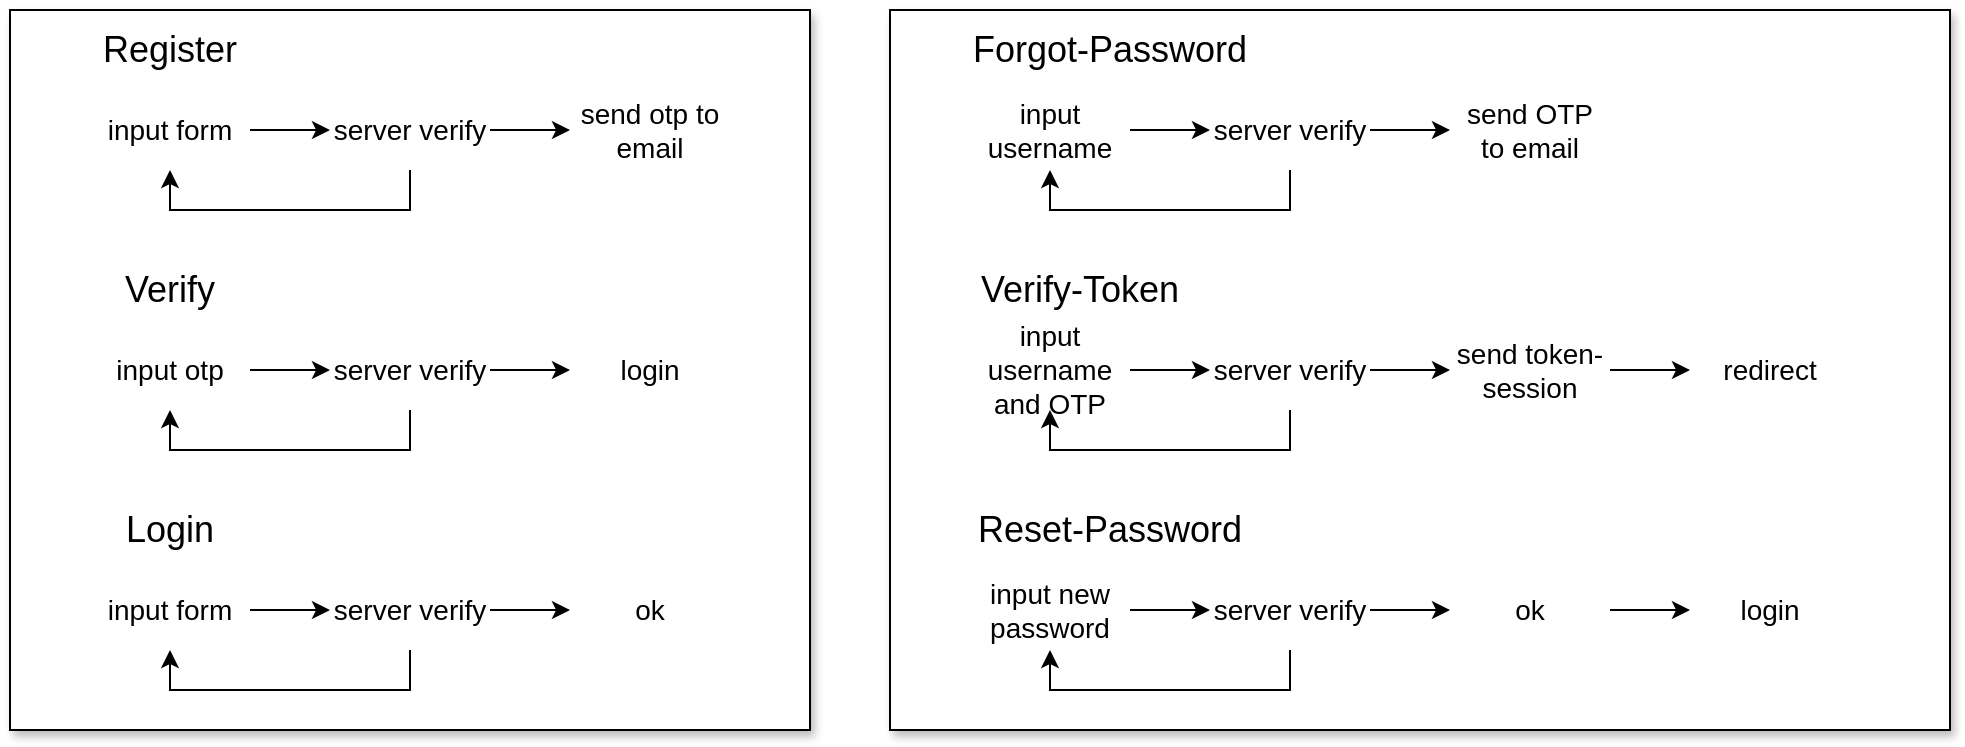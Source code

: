 <mxfile version="27.0.9">
  <diagram name="Page-1" id="cqYkRvKX6oYsvRRNOynM">
    <mxGraphModel dx="872" dy="577" grid="1" gridSize="10" guides="1" tooltips="1" connect="1" arrows="1" fold="1" page="1" pageScale="1" pageWidth="850" pageHeight="1100" math="0" shadow="0">
      <root>
        <mxCell id="0" />
        <mxCell id="1" parent="0" />
        <mxCell id="w49eikRocIXQb2qHq2ld-25" value="" style="rounded=0;whiteSpace=wrap;html=1;shadow=1;" vertex="1" parent="1">
          <mxGeometry x="40" y="80" width="400" height="360" as="geometry" />
        </mxCell>
        <mxCell id="w49eikRocIXQb2qHq2ld-1" value="&lt;font style=&quot;font-size: 18px;&quot;&gt;Register&lt;/font&gt;" style="text;html=1;align=center;verticalAlign=middle;whiteSpace=wrap;rounded=0;" vertex="1" parent="1">
          <mxGeometry x="80" y="80" width="80" height="40" as="geometry" />
        </mxCell>
        <mxCell id="w49eikRocIXQb2qHq2ld-8" style="edgeStyle=orthogonalEdgeStyle;rounded=0;orthogonalLoop=1;jettySize=auto;html=1;entryX=0;entryY=0.5;entryDx=0;entryDy=0;" edge="1" parent="1" source="w49eikRocIXQb2qHq2ld-4" target="w49eikRocIXQb2qHq2ld-5">
          <mxGeometry relative="1" as="geometry" />
        </mxCell>
        <mxCell id="w49eikRocIXQb2qHq2ld-4" value="&lt;font style=&quot;font-size: 14px;&quot;&gt;input form&lt;/font&gt;" style="text;html=1;align=center;verticalAlign=middle;whiteSpace=wrap;rounded=0;" vertex="1" parent="1">
          <mxGeometry x="80" y="120" width="80" height="40" as="geometry" />
        </mxCell>
        <mxCell id="w49eikRocIXQb2qHq2ld-9" style="edgeStyle=orthogonalEdgeStyle;rounded=0;orthogonalLoop=1;jettySize=auto;html=1;entryX=0;entryY=0.5;entryDx=0;entryDy=0;" edge="1" parent="1" source="w49eikRocIXQb2qHq2ld-5" target="w49eikRocIXQb2qHq2ld-6">
          <mxGeometry relative="1" as="geometry" />
        </mxCell>
        <mxCell id="w49eikRocIXQb2qHq2ld-10" style="edgeStyle=orthogonalEdgeStyle;rounded=0;orthogonalLoop=1;jettySize=auto;html=1;entryX=0.5;entryY=1;entryDx=0;entryDy=0;" edge="1" parent="1" source="w49eikRocIXQb2qHq2ld-5" target="w49eikRocIXQb2qHq2ld-4">
          <mxGeometry relative="1" as="geometry">
            <Array as="points">
              <mxPoint x="240" y="180" />
              <mxPoint x="120" y="180" />
            </Array>
          </mxGeometry>
        </mxCell>
        <mxCell id="w49eikRocIXQb2qHq2ld-5" value="&lt;font style=&quot;font-size: 14px;&quot;&gt;server verify&lt;/font&gt;" style="text;html=1;align=center;verticalAlign=middle;whiteSpace=wrap;rounded=0;" vertex="1" parent="1">
          <mxGeometry x="200" y="120" width="80" height="40" as="geometry" />
        </mxCell>
        <mxCell id="w49eikRocIXQb2qHq2ld-6" value="&lt;font style=&quot;font-size: 14px;&quot;&gt;send otp to email&lt;/font&gt;" style="text;html=1;align=center;verticalAlign=middle;whiteSpace=wrap;rounded=0;" vertex="1" parent="1">
          <mxGeometry x="320" y="120" width="80" height="40" as="geometry" />
        </mxCell>
        <mxCell id="w49eikRocIXQb2qHq2ld-11" value="&lt;font style=&quot;font-size: 18px;&quot;&gt;Verify&lt;/font&gt;" style="text;html=1;align=center;verticalAlign=middle;whiteSpace=wrap;rounded=0;" vertex="1" parent="1">
          <mxGeometry x="80" y="200" width="80" height="40" as="geometry" />
        </mxCell>
        <mxCell id="w49eikRocIXQb2qHq2ld-15" style="edgeStyle=orthogonalEdgeStyle;rounded=0;orthogonalLoop=1;jettySize=auto;html=1;entryX=0;entryY=0.5;entryDx=0;entryDy=0;" edge="1" parent="1" source="w49eikRocIXQb2qHq2ld-12" target="w49eikRocIXQb2qHq2ld-13">
          <mxGeometry relative="1" as="geometry" />
        </mxCell>
        <mxCell id="w49eikRocIXQb2qHq2ld-12" value="&lt;font style=&quot;font-size: 14px;&quot;&gt;input otp&lt;/font&gt;" style="text;html=1;align=center;verticalAlign=middle;whiteSpace=wrap;rounded=0;" vertex="1" parent="1">
          <mxGeometry x="80" y="240" width="80" height="40" as="geometry" />
        </mxCell>
        <mxCell id="w49eikRocIXQb2qHq2ld-14" style="edgeStyle=orthogonalEdgeStyle;rounded=0;orthogonalLoop=1;jettySize=auto;html=1;entryX=0.5;entryY=1;entryDx=0;entryDy=0;exitX=0.5;exitY=1;exitDx=0;exitDy=0;" edge="1" parent="1" source="w49eikRocIXQb2qHq2ld-13" target="w49eikRocIXQb2qHq2ld-12">
          <mxGeometry relative="1" as="geometry" />
        </mxCell>
        <mxCell id="w49eikRocIXQb2qHq2ld-17" style="edgeStyle=orthogonalEdgeStyle;rounded=0;orthogonalLoop=1;jettySize=auto;html=1;entryX=0;entryY=0.5;entryDx=0;entryDy=0;" edge="1" parent="1" source="w49eikRocIXQb2qHq2ld-13" target="w49eikRocIXQb2qHq2ld-16">
          <mxGeometry relative="1" as="geometry" />
        </mxCell>
        <mxCell id="w49eikRocIXQb2qHq2ld-13" value="&lt;span style=&quot;font-size: 14px;&quot;&gt;server verify&lt;/span&gt;" style="text;html=1;align=center;verticalAlign=middle;whiteSpace=wrap;rounded=0;" vertex="1" parent="1">
          <mxGeometry x="200" y="240" width="80" height="40" as="geometry" />
        </mxCell>
        <mxCell id="w49eikRocIXQb2qHq2ld-16" value="&lt;span style=&quot;font-size: 14px;&quot;&gt;login&lt;/span&gt;" style="text;html=1;align=center;verticalAlign=middle;whiteSpace=wrap;rounded=0;" vertex="1" parent="1">
          <mxGeometry x="320" y="240" width="80" height="40" as="geometry" />
        </mxCell>
        <mxCell id="w49eikRocIXQb2qHq2ld-18" value="&lt;font style=&quot;font-size: 18px;&quot;&gt;Login&lt;/font&gt;" style="text;html=1;align=center;verticalAlign=middle;whiteSpace=wrap;rounded=0;" vertex="1" parent="1">
          <mxGeometry x="80" y="320" width="80" height="40" as="geometry" />
        </mxCell>
        <mxCell id="w49eikRocIXQb2qHq2ld-22" style="edgeStyle=orthogonalEdgeStyle;rounded=0;orthogonalLoop=1;jettySize=auto;html=1;entryX=0;entryY=0.5;entryDx=0;entryDy=0;" edge="1" parent="1" source="w49eikRocIXQb2qHq2ld-19" target="w49eikRocIXQb2qHq2ld-20">
          <mxGeometry relative="1" as="geometry" />
        </mxCell>
        <mxCell id="w49eikRocIXQb2qHq2ld-19" value="&lt;font style=&quot;font-size: 14px;&quot;&gt;input form&lt;/font&gt;" style="text;html=1;align=center;verticalAlign=middle;whiteSpace=wrap;rounded=0;" vertex="1" parent="1">
          <mxGeometry x="80" y="360" width="80" height="40" as="geometry" />
        </mxCell>
        <mxCell id="w49eikRocIXQb2qHq2ld-23" style="edgeStyle=orthogonalEdgeStyle;rounded=0;orthogonalLoop=1;jettySize=auto;html=1;entryX=0;entryY=0.5;entryDx=0;entryDy=0;" edge="1" parent="1" source="w49eikRocIXQb2qHq2ld-20" target="w49eikRocIXQb2qHq2ld-21">
          <mxGeometry relative="1" as="geometry" />
        </mxCell>
        <mxCell id="w49eikRocIXQb2qHq2ld-24" style="edgeStyle=orthogonalEdgeStyle;rounded=0;orthogonalLoop=1;jettySize=auto;html=1;entryX=0.5;entryY=1;entryDx=0;entryDy=0;exitX=0.5;exitY=1;exitDx=0;exitDy=0;" edge="1" parent="1" source="w49eikRocIXQb2qHq2ld-20" target="w49eikRocIXQb2qHq2ld-19">
          <mxGeometry relative="1" as="geometry" />
        </mxCell>
        <mxCell id="w49eikRocIXQb2qHq2ld-20" value="&lt;font style=&quot;font-size: 14px;&quot;&gt;server verify&lt;/font&gt;" style="text;html=1;align=center;verticalAlign=middle;whiteSpace=wrap;rounded=0;" vertex="1" parent="1">
          <mxGeometry x="200" y="360" width="80" height="40" as="geometry" />
        </mxCell>
        <mxCell id="w49eikRocIXQb2qHq2ld-21" value="&lt;font style=&quot;font-size: 14px;&quot;&gt;ok&lt;/font&gt;" style="text;html=1;align=center;verticalAlign=middle;whiteSpace=wrap;rounded=0;" vertex="1" parent="1">
          <mxGeometry x="320" y="360" width="80" height="40" as="geometry" />
        </mxCell>
        <mxCell id="w49eikRocIXQb2qHq2ld-26" value="" style="rounded=0;whiteSpace=wrap;html=1;shadow=1;" vertex="1" parent="1">
          <mxGeometry x="480" y="80" width="530" height="360" as="geometry" />
        </mxCell>
        <mxCell id="w49eikRocIXQb2qHq2ld-27" value="&lt;font style=&quot;font-size: 18px;&quot;&gt;Forgot-Password&lt;/font&gt;" style="text;html=1;align=center;verticalAlign=middle;whiteSpace=wrap;rounded=0;" vertex="1" parent="1">
          <mxGeometry x="520" y="80" width="140" height="40" as="geometry" />
        </mxCell>
        <mxCell id="w49eikRocIXQb2qHq2ld-28" style="edgeStyle=orthogonalEdgeStyle;rounded=0;orthogonalLoop=1;jettySize=auto;html=1;entryX=0;entryY=0.5;entryDx=0;entryDy=0;" edge="1" source="w49eikRocIXQb2qHq2ld-29" target="w49eikRocIXQb2qHq2ld-32" parent="1">
          <mxGeometry relative="1" as="geometry" />
        </mxCell>
        <mxCell id="w49eikRocIXQb2qHq2ld-29" value="&lt;font style=&quot;font-size: 14px;&quot;&gt;input username&lt;/font&gt;" style="text;html=1;align=center;verticalAlign=middle;whiteSpace=wrap;rounded=0;" vertex="1" parent="1">
          <mxGeometry x="520" y="120" width="80" height="40" as="geometry" />
        </mxCell>
        <mxCell id="w49eikRocIXQb2qHq2ld-30" style="edgeStyle=orthogonalEdgeStyle;rounded=0;orthogonalLoop=1;jettySize=auto;html=1;entryX=0;entryY=0.5;entryDx=0;entryDy=0;" edge="1" source="w49eikRocIXQb2qHq2ld-32" target="w49eikRocIXQb2qHq2ld-33" parent="1">
          <mxGeometry relative="1" as="geometry" />
        </mxCell>
        <mxCell id="w49eikRocIXQb2qHq2ld-31" style="edgeStyle=orthogonalEdgeStyle;rounded=0;orthogonalLoop=1;jettySize=auto;html=1;entryX=0.5;entryY=1;entryDx=0;entryDy=0;" edge="1" source="w49eikRocIXQb2qHq2ld-32" target="w49eikRocIXQb2qHq2ld-29" parent="1">
          <mxGeometry relative="1" as="geometry">
            <Array as="points">
              <mxPoint x="680" y="180" />
              <mxPoint x="560" y="180" />
            </Array>
          </mxGeometry>
        </mxCell>
        <mxCell id="w49eikRocIXQb2qHq2ld-32" value="&lt;font style=&quot;font-size: 14px;&quot;&gt;server verify&lt;/font&gt;" style="text;html=1;align=center;verticalAlign=middle;whiteSpace=wrap;rounded=0;" vertex="1" parent="1">
          <mxGeometry x="640" y="120" width="80" height="40" as="geometry" />
        </mxCell>
        <mxCell id="w49eikRocIXQb2qHq2ld-33" value="&lt;font style=&quot;font-size: 14px;&quot;&gt;send OTP to email&lt;/font&gt;" style="text;html=1;align=center;verticalAlign=middle;whiteSpace=wrap;rounded=0;" vertex="1" parent="1">
          <mxGeometry x="760" y="120" width="80" height="40" as="geometry" />
        </mxCell>
        <mxCell id="w49eikRocIXQb2qHq2ld-34" value="&lt;font style=&quot;font-size: 18px;&quot;&gt;Verify-Token&lt;/font&gt;" style="text;html=1;align=center;verticalAlign=middle;whiteSpace=wrap;rounded=0;" vertex="1" parent="1">
          <mxGeometry x="520" y="200" width="110" height="40" as="geometry" />
        </mxCell>
        <mxCell id="w49eikRocIXQb2qHq2ld-35" style="edgeStyle=orthogonalEdgeStyle;rounded=0;orthogonalLoop=1;jettySize=auto;html=1;entryX=0;entryY=0.5;entryDx=0;entryDy=0;" edge="1" source="w49eikRocIXQb2qHq2ld-36" target="w49eikRocIXQb2qHq2ld-39" parent="1">
          <mxGeometry relative="1" as="geometry" />
        </mxCell>
        <mxCell id="w49eikRocIXQb2qHq2ld-36" value="&lt;font style=&quot;font-size: 14px;&quot;&gt;input username and OTP&lt;/font&gt;" style="text;html=1;align=center;verticalAlign=middle;whiteSpace=wrap;rounded=0;" vertex="1" parent="1">
          <mxGeometry x="520" y="240" width="80" height="40" as="geometry" />
        </mxCell>
        <mxCell id="w49eikRocIXQb2qHq2ld-37" style="edgeStyle=orthogonalEdgeStyle;rounded=0;orthogonalLoop=1;jettySize=auto;html=1;entryX=0.5;entryY=1;entryDx=0;entryDy=0;exitX=0.5;exitY=1;exitDx=0;exitDy=0;" edge="1" source="w49eikRocIXQb2qHq2ld-39" target="w49eikRocIXQb2qHq2ld-36" parent="1">
          <mxGeometry relative="1" as="geometry" />
        </mxCell>
        <mxCell id="w49eikRocIXQb2qHq2ld-38" style="edgeStyle=orthogonalEdgeStyle;rounded=0;orthogonalLoop=1;jettySize=auto;html=1;entryX=0;entryY=0.5;entryDx=0;entryDy=0;" edge="1" source="w49eikRocIXQb2qHq2ld-39" target="w49eikRocIXQb2qHq2ld-40" parent="1">
          <mxGeometry relative="1" as="geometry" />
        </mxCell>
        <mxCell id="w49eikRocIXQb2qHq2ld-39" value="&lt;span style=&quot;font-size: 14px;&quot;&gt;server verify&lt;/span&gt;" style="text;html=1;align=center;verticalAlign=middle;whiteSpace=wrap;rounded=0;" vertex="1" parent="1">
          <mxGeometry x="640" y="240" width="80" height="40" as="geometry" />
        </mxCell>
        <mxCell id="w49eikRocIXQb2qHq2ld-49" style="edgeStyle=orthogonalEdgeStyle;rounded=0;orthogonalLoop=1;jettySize=auto;html=1;entryX=0;entryY=0.5;entryDx=0;entryDy=0;" edge="1" parent="1" source="w49eikRocIXQb2qHq2ld-40" target="w49eikRocIXQb2qHq2ld-48">
          <mxGeometry relative="1" as="geometry" />
        </mxCell>
        <mxCell id="w49eikRocIXQb2qHq2ld-40" value="&lt;span style=&quot;font-size: 14px;&quot;&gt;send token-session&lt;/span&gt;" style="text;html=1;align=center;verticalAlign=middle;whiteSpace=wrap;rounded=0;" vertex="1" parent="1">
          <mxGeometry x="760" y="240" width="80" height="40" as="geometry" />
        </mxCell>
        <mxCell id="w49eikRocIXQb2qHq2ld-41" value="&lt;font style=&quot;font-size: 18px;&quot;&gt;Reset-Password&lt;/font&gt;" style="text;html=1;align=center;verticalAlign=middle;whiteSpace=wrap;rounded=0;" vertex="1" parent="1">
          <mxGeometry x="520" y="320" width="140" height="40" as="geometry" />
        </mxCell>
        <mxCell id="w49eikRocIXQb2qHq2ld-42" style="edgeStyle=orthogonalEdgeStyle;rounded=0;orthogonalLoop=1;jettySize=auto;html=1;entryX=0;entryY=0.5;entryDx=0;entryDy=0;" edge="1" source="w49eikRocIXQb2qHq2ld-43" target="w49eikRocIXQb2qHq2ld-46" parent="1">
          <mxGeometry relative="1" as="geometry" />
        </mxCell>
        <mxCell id="w49eikRocIXQb2qHq2ld-43" value="&lt;font style=&quot;font-size: 14px;&quot;&gt;input new password&lt;/font&gt;" style="text;html=1;align=center;verticalAlign=middle;whiteSpace=wrap;rounded=0;" vertex="1" parent="1">
          <mxGeometry x="520" y="360" width="80" height="40" as="geometry" />
        </mxCell>
        <mxCell id="w49eikRocIXQb2qHq2ld-44" style="edgeStyle=orthogonalEdgeStyle;rounded=0;orthogonalLoop=1;jettySize=auto;html=1;entryX=0;entryY=0.5;entryDx=0;entryDy=0;" edge="1" source="w49eikRocIXQb2qHq2ld-46" target="w49eikRocIXQb2qHq2ld-47" parent="1">
          <mxGeometry relative="1" as="geometry" />
        </mxCell>
        <mxCell id="w49eikRocIXQb2qHq2ld-45" style="edgeStyle=orthogonalEdgeStyle;rounded=0;orthogonalLoop=1;jettySize=auto;html=1;entryX=0.5;entryY=1;entryDx=0;entryDy=0;exitX=0.5;exitY=1;exitDx=0;exitDy=0;" edge="1" source="w49eikRocIXQb2qHq2ld-46" target="w49eikRocIXQb2qHq2ld-43" parent="1">
          <mxGeometry relative="1" as="geometry" />
        </mxCell>
        <mxCell id="w49eikRocIXQb2qHq2ld-46" value="&lt;font style=&quot;font-size: 14px;&quot;&gt;server verify&lt;/font&gt;" style="text;html=1;align=center;verticalAlign=middle;whiteSpace=wrap;rounded=0;" vertex="1" parent="1">
          <mxGeometry x="640" y="360" width="80" height="40" as="geometry" />
        </mxCell>
        <mxCell id="w49eikRocIXQb2qHq2ld-51" style="edgeStyle=orthogonalEdgeStyle;rounded=0;orthogonalLoop=1;jettySize=auto;html=1;entryX=0;entryY=0.5;entryDx=0;entryDy=0;" edge="1" parent="1" source="w49eikRocIXQb2qHq2ld-47" target="w49eikRocIXQb2qHq2ld-50">
          <mxGeometry relative="1" as="geometry" />
        </mxCell>
        <mxCell id="w49eikRocIXQb2qHq2ld-47" value="&lt;font style=&quot;font-size: 14px;&quot;&gt;ok&lt;/font&gt;" style="text;html=1;align=center;verticalAlign=middle;whiteSpace=wrap;rounded=0;" vertex="1" parent="1">
          <mxGeometry x="760" y="360" width="80" height="40" as="geometry" />
        </mxCell>
        <mxCell id="w49eikRocIXQb2qHq2ld-48" value="&lt;span style=&quot;font-size: 14px;&quot;&gt;redirect&lt;/span&gt;" style="text;html=1;align=center;verticalAlign=middle;whiteSpace=wrap;rounded=0;" vertex="1" parent="1">
          <mxGeometry x="880" y="240" width="80" height="40" as="geometry" />
        </mxCell>
        <mxCell id="w49eikRocIXQb2qHq2ld-50" value="&lt;font style=&quot;font-size: 14px;&quot;&gt;login&lt;/font&gt;" style="text;html=1;align=center;verticalAlign=middle;whiteSpace=wrap;rounded=0;" vertex="1" parent="1">
          <mxGeometry x="880" y="360" width="80" height="40" as="geometry" />
        </mxCell>
      </root>
    </mxGraphModel>
  </diagram>
</mxfile>
